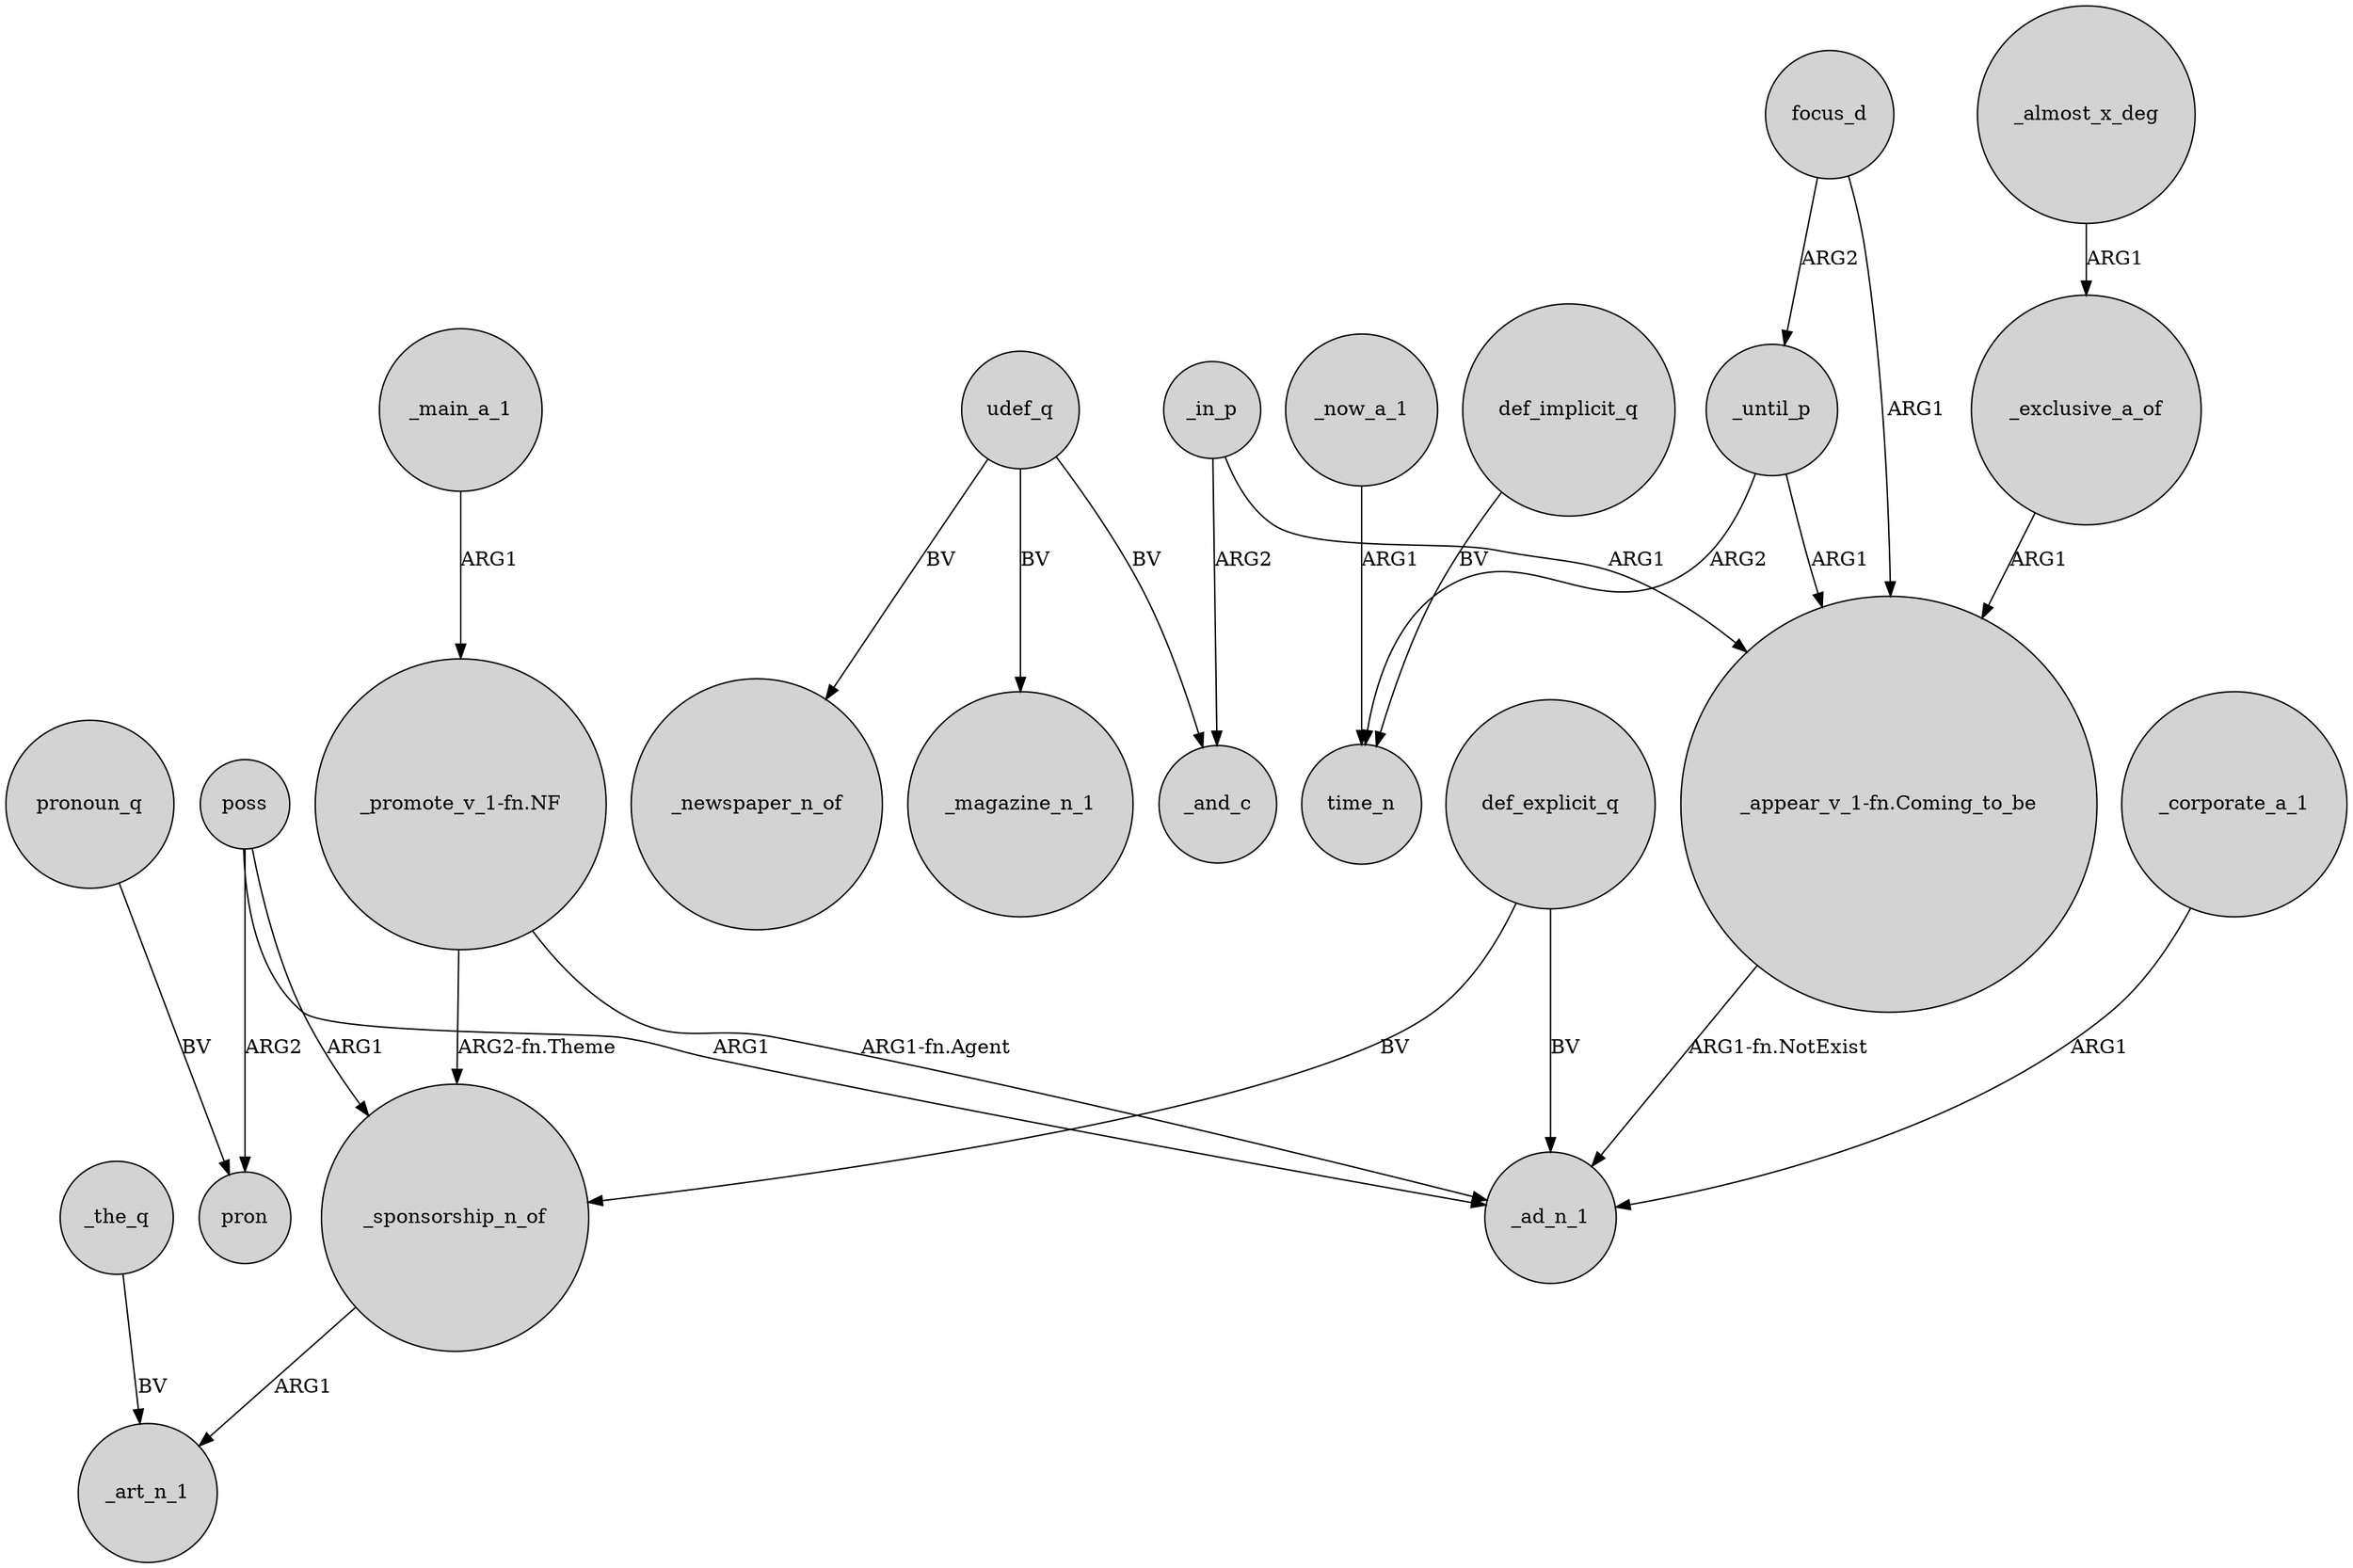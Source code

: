 digraph {
	node [shape=circle style=filled]
	_the_q -> _art_n_1 [label=BV]
	poss -> pron [label=ARG2]
	udef_q -> _newspaper_n_of [label=BV]
	poss -> _sponsorship_n_of [label=ARG1]
	"_promote_v_1-fn.NF" -> _sponsorship_n_of [label="ARG2-fn.Theme"]
	_in_p -> "_appear_v_1-fn.Coming_to_be" [label=ARG1]
	def_explicit_q -> _ad_n_1 [label=BV]
	_until_p -> time_n [label=ARG2]
	_main_a_1 -> "_promote_v_1-fn.NF" [label=ARG1]
	pronoun_q -> pron [label=BV]
	udef_q -> _magazine_n_1 [label=BV]
	_almost_x_deg -> _exclusive_a_of [label=ARG1]
	focus_d -> "_appear_v_1-fn.Coming_to_be" [label=ARG1]
	_corporate_a_1 -> _ad_n_1 [label=ARG1]
	_exclusive_a_of -> "_appear_v_1-fn.Coming_to_be" [label=ARG1]
	_now_a_1 -> time_n [label=ARG1]
	def_explicit_q -> _sponsorship_n_of [label=BV]
	"_appear_v_1-fn.Coming_to_be" -> _ad_n_1 [label="ARG1-fn.NotExist"]
	_until_p -> "_appear_v_1-fn.Coming_to_be" [label=ARG1]
	"_promote_v_1-fn.NF" -> _ad_n_1 [label="ARG1-fn.Agent"]
	udef_q -> _and_c [label=BV]
	_in_p -> _and_c [label=ARG2]
	poss -> _ad_n_1 [label=ARG1]
	focus_d -> _until_p [label=ARG2]
	def_implicit_q -> time_n [label=BV]
	_sponsorship_n_of -> _art_n_1 [label=ARG1]
}
